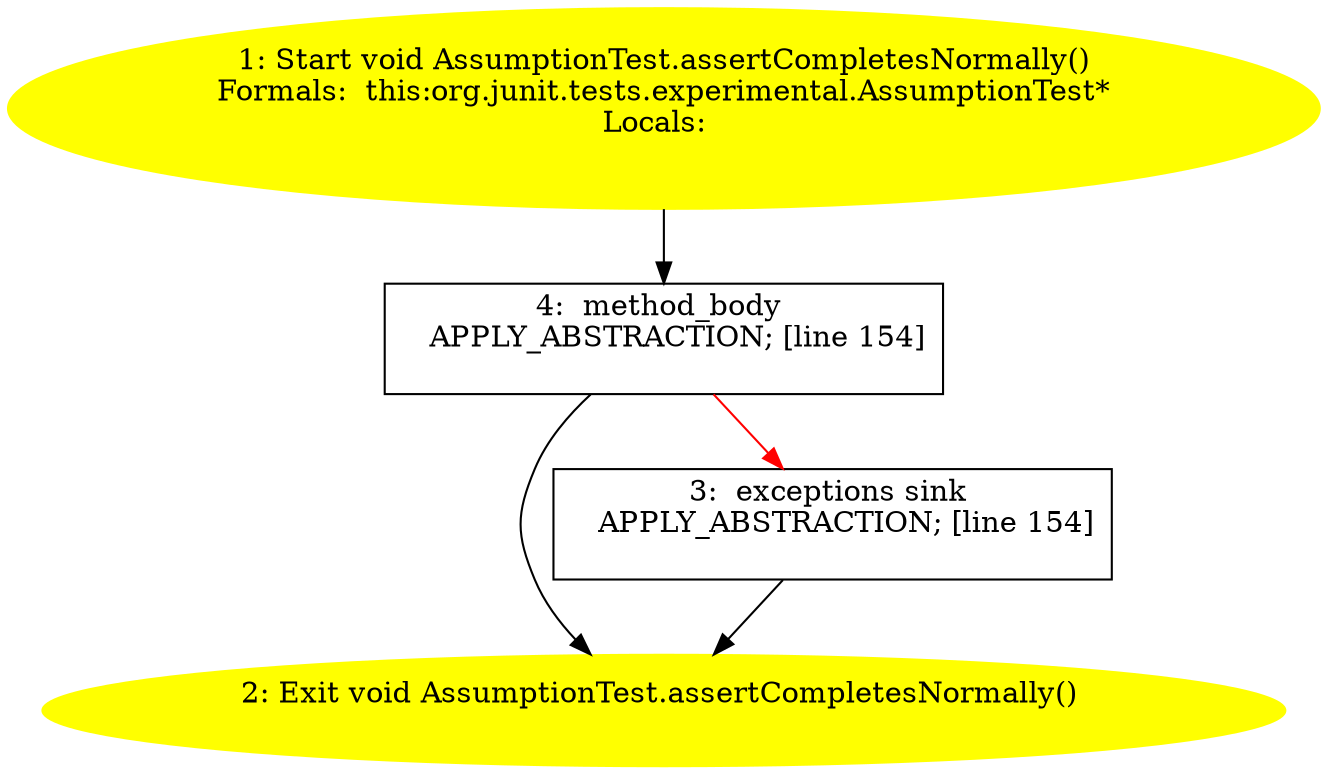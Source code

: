 /* @generated */
digraph cfg {
"org.junit.tests.experimental.AssumptionTest.assertCompletesNormally():void.6f7e37303e4461dff9f821d0f1b840ae_1" [label="1: Start void AssumptionTest.assertCompletesNormally()\nFormals:  this:org.junit.tests.experimental.AssumptionTest*\nLocals:  \n  " color=yellow style=filled]
	

	 "org.junit.tests.experimental.AssumptionTest.assertCompletesNormally():void.6f7e37303e4461dff9f821d0f1b840ae_1" -> "org.junit.tests.experimental.AssumptionTest.assertCompletesNormally():void.6f7e37303e4461dff9f821d0f1b840ae_4" ;
"org.junit.tests.experimental.AssumptionTest.assertCompletesNormally():void.6f7e37303e4461dff9f821d0f1b840ae_2" [label="2: Exit void AssumptionTest.assertCompletesNormally() \n  " color=yellow style=filled]
	

"org.junit.tests.experimental.AssumptionTest.assertCompletesNormally():void.6f7e37303e4461dff9f821d0f1b840ae_3" [label="3:  exceptions sink \n   APPLY_ABSTRACTION; [line 154]\n " shape="box"]
	

	 "org.junit.tests.experimental.AssumptionTest.assertCompletesNormally():void.6f7e37303e4461dff9f821d0f1b840ae_3" -> "org.junit.tests.experimental.AssumptionTest.assertCompletesNormally():void.6f7e37303e4461dff9f821d0f1b840ae_2" ;
"org.junit.tests.experimental.AssumptionTest.assertCompletesNormally():void.6f7e37303e4461dff9f821d0f1b840ae_4" [label="4:  method_body \n   APPLY_ABSTRACTION; [line 154]\n " shape="box"]
	

	 "org.junit.tests.experimental.AssumptionTest.assertCompletesNormally():void.6f7e37303e4461dff9f821d0f1b840ae_4" -> "org.junit.tests.experimental.AssumptionTest.assertCompletesNormally():void.6f7e37303e4461dff9f821d0f1b840ae_2" ;
	 "org.junit.tests.experimental.AssumptionTest.assertCompletesNormally():void.6f7e37303e4461dff9f821d0f1b840ae_4" -> "org.junit.tests.experimental.AssumptionTest.assertCompletesNormally():void.6f7e37303e4461dff9f821d0f1b840ae_3" [color="red" ];
}
